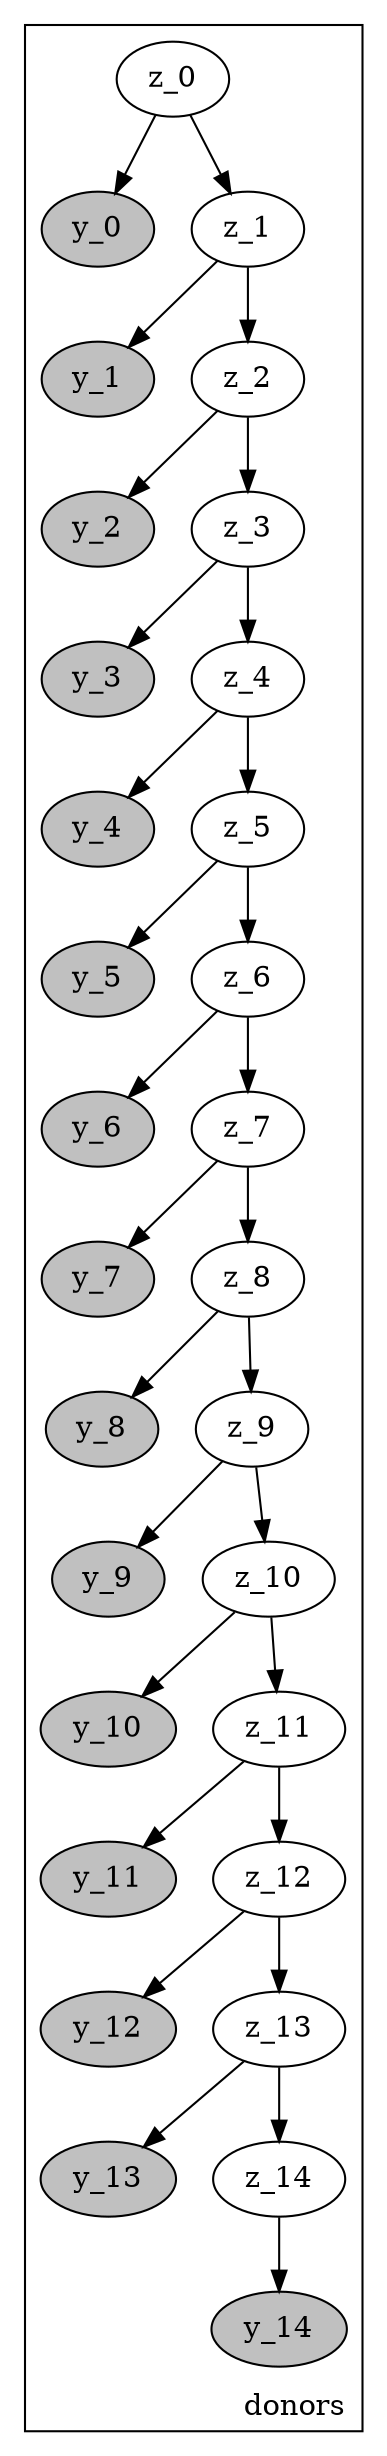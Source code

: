 digraph {
	graph [bb="0,0,166,1172.5"];
	node [label="\N"];
	subgraph cluster_donors {
		graph [bb="8,8,158,1164.5",
			label=donors,
			labeljust=r,
			labelloc=b,
			lheight=0.23,
			lp="131.62,20.25",
			lwidth=0.51
		];
		z_0	[fillcolor=white,
			height=0.5,
			label=z_0,
			pos="79,1138.5",
			shape=ellipse,
			style=filled,
			width=0.75];
		y_0	[fillcolor=gray,
			height=0.5,
			label=y_0,
			pos="43,1066.5",
			shape=ellipse,
			style=filled,
			width=0.75];
		z_0 -> y_0	[pos="e,51.304,1083.6 70.65,1121.3 66.425,1113 61.192,1102.9 56.419,1093.6"];
		z_1	[fillcolor=white,
			height=0.5,
			label=z_1,
			pos="115,1066.5",
			shape=ellipse,
			style=filled,
			width=0.75];
		z_0 -> z_1	[pos="e,106.7,1083.6 87.35,1121.3 91.575,1113 96.808,1102.9 101.58,1093.6"];
		y_1	[fillcolor=gray,
			height=0.5,
			label=y_1,
			pos="43,994.5",
			shape=ellipse,
			style=filled,
			width=0.75];
		z_1 -> y_1	[pos="e,57.899,1010 100.08,1051 90.235,1041.4 77.139,1028.7 65.974,1017.8"];
		z_2	[fillcolor=white,
			height=0.5,
			label=z_2,
			pos="115,994.5",
			shape=ellipse,
			style=filled,
			width=0.75];
		z_1 -> z_2	[pos="e,115,1012.6 115,1048.2 115,1040.9 115,1032.2 115,1024"];
		y_2	[fillcolor=gray,
			height=0.5,
			label=y_2,
			pos="43,922.5",
			shape=ellipse,
			style=filled,
			width=0.75];
		z_2 -> y_2	[pos="e,57.899,937.99 100.08,979 90.235,969.42 77.139,956.69 65.974,945.84"];
		z_3	[fillcolor=white,
			height=0.5,
			label=z_3,
			pos="115,922.5",
			shape=ellipse,
			style=filled,
			width=0.75];
		z_2 -> z_3	[pos="e,115,940.6 115,976.2 115,968.91 115,960.23 115,952.04"];
		y_3	[fillcolor=gray,
			height=0.5,
			label=y_3,
			pos="43,850.5",
			shape=ellipse,
			style=filled,
			width=0.75];
		z_3 -> y_3	[pos="e,57.899,865.99 100.08,907 90.235,897.42 77.139,884.69 65.974,873.84"];
		z_4	[fillcolor=white,
			height=0.5,
			label=z_4,
			pos="115,850.5",
			shape=ellipse,
			style=filled,
			width=0.75];
		z_3 -> z_4	[pos="e,115,868.6 115,904.2 115,896.91 115,888.23 115,880.04"];
		y_4	[fillcolor=gray,
			height=0.5,
			label=y_4,
			pos="43,778.5",
			shape=ellipse,
			style=filled,
			width=0.75];
		z_4 -> y_4	[pos="e,57.899,793.99 100.08,835 90.235,825.42 77.139,812.69 65.974,801.84"];
		z_5	[fillcolor=white,
			height=0.5,
			label=z_5,
			pos="115,778.5",
			shape=ellipse,
			style=filled,
			width=0.75];
		z_4 -> z_5	[pos="e,115,796.6 115,832.2 115,824.91 115,816.23 115,808.04"];
		y_5	[fillcolor=gray,
			height=0.5,
			label=y_5,
			pos="43,706.5",
			shape=ellipse,
			style=filled,
			width=0.75];
		z_5 -> y_5	[pos="e,57.899,721.99 100.08,763 90.235,753.42 77.139,740.69 65.974,729.84"];
		z_6	[fillcolor=white,
			height=0.5,
			label=z_6,
			pos="115,706.5",
			shape=ellipse,
			style=filled,
			width=0.75];
		z_5 -> z_6	[pos="e,115,724.6 115,760.2 115,752.91 115,744.23 115,736.04"];
		y_6	[fillcolor=gray,
			height=0.5,
			label=y_6,
			pos="43,634.5",
			shape=ellipse,
			style=filled,
			width=0.75];
		z_6 -> y_6	[pos="e,57.899,649.99 100.08,691 90.235,681.42 77.139,668.69 65.974,657.84"];
		z_7	[fillcolor=white,
			height=0.5,
			label=z_7,
			pos="115,634.5",
			shape=ellipse,
			style=filled,
			width=0.75];
		z_6 -> z_7	[pos="e,115,652.6 115,688.2 115,680.91 115,672.23 115,664.04"];
		y_7	[fillcolor=gray,
			height=0.5,
			label=y_7,
			pos="43,562.5",
			shape=ellipse,
			style=filled,
			width=0.75];
		z_7 -> y_7	[pos="e,57.899,577.99 100.08,619 90.235,609.42 77.139,596.69 65.974,585.84"];
		z_8	[fillcolor=white,
			height=0.5,
			label=z_8,
			pos="115,562.5",
			shape=ellipse,
			style=filled,
			width=0.75];
		z_7 -> z_8	[pos="e,115,580.6 115,616.2 115,608.91 115,600.23 115,592.04"];
		y_8	[fillcolor=gray,
			height=0.5,
			label=y_8,
			pos="44,490.5",
			shape=ellipse,
			style=filled,
			width=0.75];
		z_8 -> y_8	[pos="e,58.692,505.99 100.29,547 90.579,537.42 77.664,524.69 66.655,513.84"];
		z_9	[fillcolor=white,
			height=0.5,
			label=z_9,
			pos="116,490.5",
			shape=ellipse,
			style=filled,
			width=0.75];
		z_8 -> z_9	[pos="e,115.76,508.6 115.25,544.2 115.35,536.91 115.48,528.23 115.59,520.04"];
		y_9	[fillcolor=gray,
			height=0.5,
			label=y_9,
			pos="45,418.5",
			shape=ellipse,
			style=filled,
			width=0.75];
		z_9 -> y_9	[pos="e,59.692,433.99 101.29,475 91.579,465.42 78.664,452.69 67.655,441.84"];
		z_10	[fillcolor=white,
			height=0.5,
			label=z_10,
			pos="119,418.5",
			shape=ellipse,
			style=filled,
			width=0.80088];
		z_9 -> z_10	[pos="e,118.27,436.6 116.74,472.2 117.05,464.91 117.43,456.23 117.78,448.04"];
		y_10	[fillcolor=gray,
			height=0.5,
			label=y_10,
			pos="45,346.5",
			shape=ellipse,
			style=filled,
			width=0.8151];
		z_10 -> y_10	[pos="e,60.568,362.23 103.67,403 93.614,393.49 80.266,380.86 68.842,370.05"];
		z_11	[fillcolor=white,
			height=0.5,
			label=z_11,
			pos="121,346.5",
			shape=ellipse,
			style=filled,
			width=0.80088];
		z_10 -> z_11	[pos="e,120.51,364.6 119.49,400.2 119.7,392.91 119.95,384.23 120.18,376.04"];
		y_11	[fillcolor=gray,
			height=0.5,
			label=y_11,
			pos="45,274.5",
			shape=ellipse,
			style=filled,
			width=0.8151];
		z_11 -> y_11	[pos="e,60.727,289.99 105.25,331 94.757,321.33 80.764,308.44 68.905,297.52"];
		z_12	[fillcolor=white,
			height=0.5,
			label=z_12,
			pos="121,274.5",
			shape=ellipse,
			style=filled,
			width=0.80088];
		z_11 -> z_12	[pos="e,121,292.6 121,328.2 121,320.91 121,312.23 121,304.04"];
		y_12	[fillcolor=gray,
			height=0.5,
			label=y_12,
			pos="45,202.5",
			shape=ellipse,
			style=filled,
			width=0.8151];
		z_12 -> y_12	[pos="e,60.727,217.99 105.25,259 94.757,249.33 80.764,236.44 68.905,225.52"];
		z_13	[fillcolor=white,
			height=0.5,
			label=z_13,
			pos="121,202.5",
			shape=ellipse,
			style=filled,
			width=0.80088];
		z_12 -> z_13	[pos="e,121,220.6 121,256.2 121,248.91 121,240.23 121,232.04"];
		y_13	[fillcolor=gray,
			height=0.5,
			label=y_13,
			pos="45,130.5",
			shape=ellipse,
			style=filled,
			width=0.8151];
		z_13 -> y_13	[pos="e,60.727,145.99 105.25,187 94.757,177.33 80.764,164.44 68.905,153.52"];
		z_14	[fillcolor=white,
			height=0.5,
			label=z_14,
			pos="121,130.5",
			shape=ellipse,
			style=filled,
			width=0.80088];
		z_13 -> z_14	[pos="e,121,148.6 121,184.2 121,176.91 121,168.23 121,160.04"];
		y_14	[fillcolor=gray,
			height=0.5,
			label=y_14,
			pos="121,58.5",
			shape=ellipse,
			style=filled,
			width=0.8151];
		z_14 -> y_14	[pos="e,121,76.604 121,112.2 121,104.91 121,96.226 121,88.036"];
	}
}
